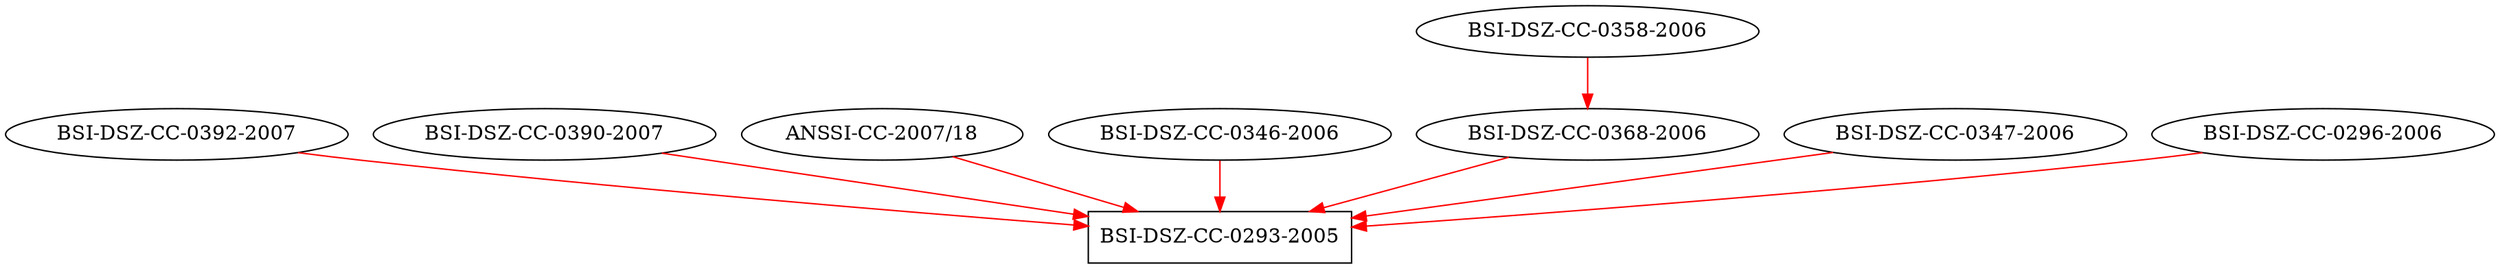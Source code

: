 digraph {
	# nodes
	02932005 [label="BSI-DSZ-CC-0293-2005"] [shape=box]
	03922007 [label="BSI-DSZ-CC-0392-2007"]
	03902007 [label="BSI-DSZ-CC-0390-2007"]
	200718 [label="ANSSI-CC-2007/18"]
	03462006 [label="BSI-DSZ-CC-0346-2006"]
	03682006 [label="BSI-DSZ-CC-0368-2006"]
	03472006 [label="BSI-DSZ-CC-0347-2006"]
	02962006 [label="BSI-DSZ-CC-0296-2006"]
	03582006 [label="BSI-DSZ-CC-0358-2006"]
	03682006 [label="BSI-DSZ-CC-0368-2006"]

	# edges
	03922007 -> 02932005 [color=red]
	03902007 -> 02932005 [color=red]
	200718 -> 02932005 [color=red]
	03462006 -> 02932005 [color=red]
	03682006 -> 02932005 [color=red]
	03472006 -> 02932005 [color=red]
	02962006 -> 02932005 [color=red]

	03582006 -> 03682006 [color=red]
}
